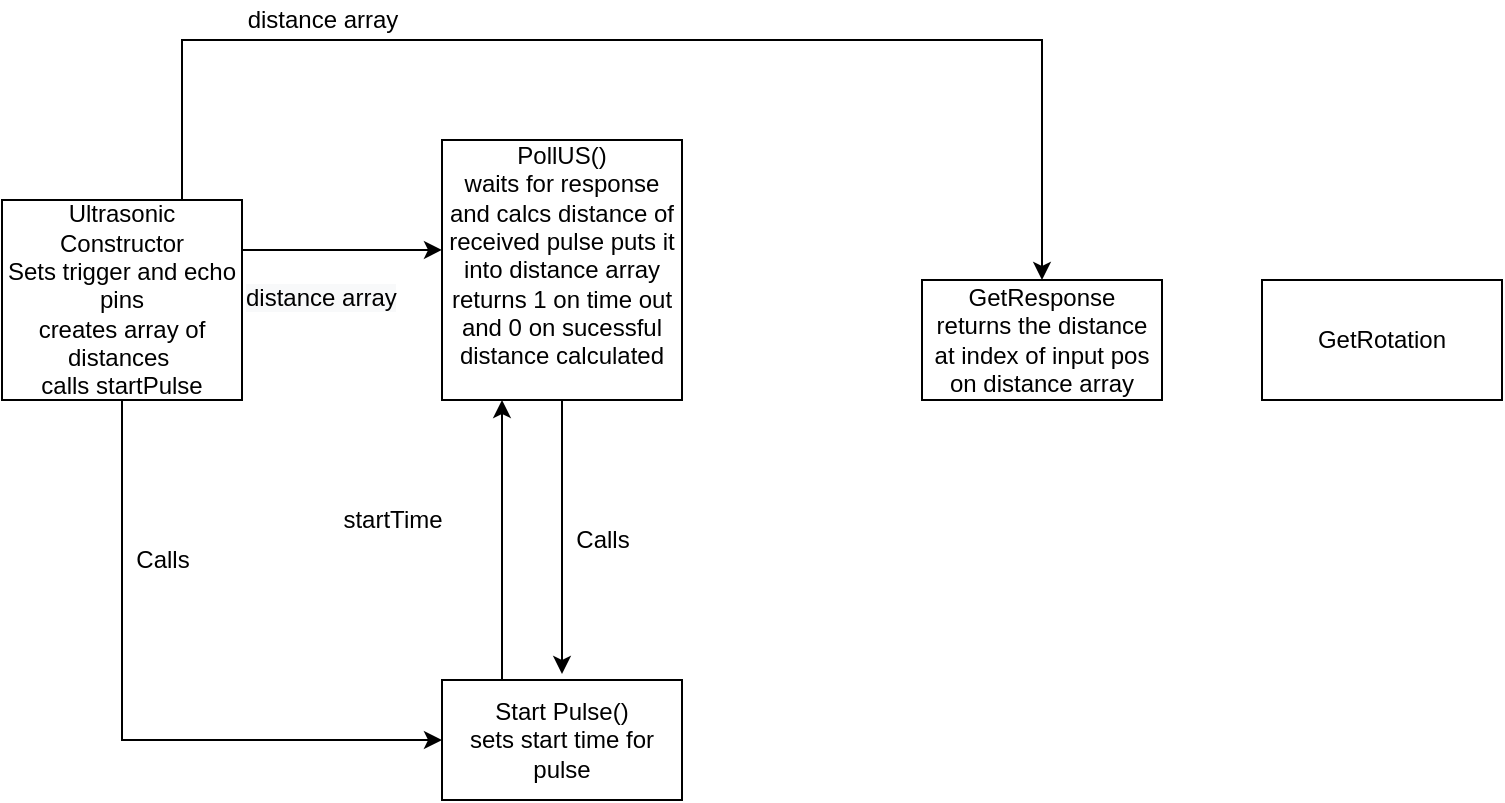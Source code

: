 <mxfile version="15.3.7" type="github"><diagram id="23gbs6PRRigID9WzYWSW" name="Library Inheritance"><mxGraphModel dx="1186" dy="708" grid="1" gridSize="10" guides="1" tooltips="1" connect="1" arrows="1" fold="1" page="1" pageScale="1" pageWidth="3300" pageHeight="4681" math="0" shadow="0"><root><mxCell id="0"/><mxCell id="1" parent="0"/><mxCell id="S-yS9oSUxoczkZgkFleL-1" style="edgeStyle=orthogonalEdgeStyle;rounded=0;orthogonalLoop=1;jettySize=auto;html=1;exitX=0.25;exitY=0;exitDx=0;exitDy=0;entryX=0.25;entryY=1;entryDx=0;entryDy=0;" edge="1" parent="1" source="wjIySHNyMZ0HqPHrgx6V-1" target="RDGCTlYvT_do_cj032Q4-2"><mxGeometry relative="1" as="geometry"/></mxCell><mxCell id="wjIySHNyMZ0HqPHrgx6V-1" value="Start Pulse()&lt;br&gt;sets start time for pulse" style="whiteSpace=wrap;html=1;" parent="1" vertex="1"><mxGeometry x="1310" y="470" width="120" height="60" as="geometry"/></mxCell><mxCell id="RDGCTlYvT_do_cj032Q4-15" style="edgeStyle=orthogonalEdgeStyle;rounded=0;orthogonalLoop=1;jettySize=auto;html=1;exitX=0.5;exitY=1;exitDx=0;exitDy=0;" parent="1" source="RDGCTlYvT_do_cj032Q4-2" edge="1"><mxGeometry relative="1" as="geometry"><mxPoint x="1370" y="467" as="targetPoint"/><Array as="points"><mxPoint x="1370" y="467"/></Array></mxGeometry></mxCell><mxCell id="RDGCTlYvT_do_cj032Q4-2" value="PollUS()&lt;br&gt;waits for response and calcs distance of received pulse puts it into distance array&lt;br&gt;returns 1 on time out and 0 on sucessful distance calculated&lt;br&gt;&amp;nbsp;" style="rounded=0;whiteSpace=wrap;html=1;" parent="1" vertex="1"><mxGeometry x="1310" y="200" width="120" height="130" as="geometry"/></mxCell><mxCell id="RDGCTlYvT_do_cj032Q4-3" value="GetResponse&lt;br&gt;returns the distance at index of input pos on distance array" style="rounded=0;whiteSpace=wrap;html=1;" parent="1" vertex="1"><mxGeometry x="1550" y="270" width="120" height="60" as="geometry"/></mxCell><mxCell id="RDGCTlYvT_do_cj032Q4-4" value="GetRotation" style="whiteSpace=wrap;html=1;" parent="1" vertex="1"><mxGeometry x="1720" y="270" width="120" height="60" as="geometry"/></mxCell><mxCell id="RDGCTlYvT_do_cj032Q4-14" style="edgeStyle=orthogonalEdgeStyle;rounded=0;orthogonalLoop=1;jettySize=auto;html=1;exitX=0.5;exitY=1;exitDx=0;exitDy=0;entryX=0;entryY=0.5;entryDx=0;entryDy=0;" parent="1" source="RDGCTlYvT_do_cj032Q4-6" target="wjIySHNyMZ0HqPHrgx6V-1" edge="1"><mxGeometry relative="1" as="geometry"/></mxCell><mxCell id="S-yS9oSUxoczkZgkFleL-5" style="edgeStyle=orthogonalEdgeStyle;rounded=0;orthogonalLoop=1;jettySize=auto;html=1;exitX=0.75;exitY=0;exitDx=0;exitDy=0;entryX=0.5;entryY=0;entryDx=0;entryDy=0;" edge="1" parent="1" source="RDGCTlYvT_do_cj032Q4-6" target="RDGCTlYvT_do_cj032Q4-3"><mxGeometry relative="1" as="geometry"><Array as="points"><mxPoint x="1180" y="150"/><mxPoint x="1610" y="150"/></Array></mxGeometry></mxCell><mxCell id="S-yS9oSUxoczkZgkFleL-7" style="edgeStyle=orthogonalEdgeStyle;rounded=0;orthogonalLoop=1;jettySize=auto;html=1;exitX=1;exitY=0.25;exitDx=0;exitDy=0;entryX=0;entryY=0.423;entryDx=0;entryDy=0;entryPerimeter=0;" edge="1" parent="1" source="RDGCTlYvT_do_cj032Q4-6" target="RDGCTlYvT_do_cj032Q4-2"><mxGeometry relative="1" as="geometry"/></mxCell><mxCell id="RDGCTlYvT_do_cj032Q4-6" value="Ultrasonic Constructor&lt;br&gt;Sets trigger and echo pins&lt;br&gt;creates array of distances&amp;nbsp;&lt;br&gt;calls startPulse" style="whiteSpace=wrap;html=1;" parent="1" vertex="1"><mxGeometry x="1090" y="230" width="120" height="100" as="geometry"/></mxCell><mxCell id="S-yS9oSUxoczkZgkFleL-2" value="Calls" style="text;html=1;align=center;verticalAlign=middle;resizable=0;points=[];autosize=1;strokeColor=none;fillColor=none;" vertex="1" parent="1"><mxGeometry x="1150" y="400" width="40" height="20" as="geometry"/></mxCell><mxCell id="S-yS9oSUxoczkZgkFleL-3" value="startTime" style="text;html=1;align=center;verticalAlign=middle;resizable=0;points=[];autosize=1;strokeColor=none;fillColor=none;" vertex="1" parent="1"><mxGeometry x="1250" y="380" width="70" height="20" as="geometry"/></mxCell><mxCell id="S-yS9oSUxoczkZgkFleL-4" value="Calls" style="text;html=1;align=center;verticalAlign=middle;resizable=0;points=[];autosize=1;strokeColor=none;fillColor=none;" vertex="1" parent="1"><mxGeometry x="1370" y="390" width="40" height="20" as="geometry"/></mxCell><mxCell id="S-yS9oSUxoczkZgkFleL-6" value="distance array" style="text;html=1;align=center;verticalAlign=middle;resizable=0;points=[];autosize=1;strokeColor=none;fillColor=none;" vertex="1" parent="1"><mxGeometry x="1205" y="130" width="90" height="20" as="geometry"/></mxCell><mxCell id="S-yS9oSUxoczkZgkFleL-8" value="&lt;meta charset=&quot;utf-8&quot;&gt;&lt;span style=&quot;color: rgb(0, 0, 0); font-family: helvetica; font-size: 12px; font-style: normal; font-weight: 400; letter-spacing: normal; text-align: center; text-indent: 0px; text-transform: none; word-spacing: 0px; background-color: rgb(248, 249, 250); display: inline; float: none;&quot;&gt;distance array&lt;/span&gt;" style="text;whiteSpace=wrap;html=1;" vertex="1" parent="1"><mxGeometry x="1210" y="265" width="100" height="30" as="geometry"/></mxCell></root></mxGraphModel></diagram></mxfile>